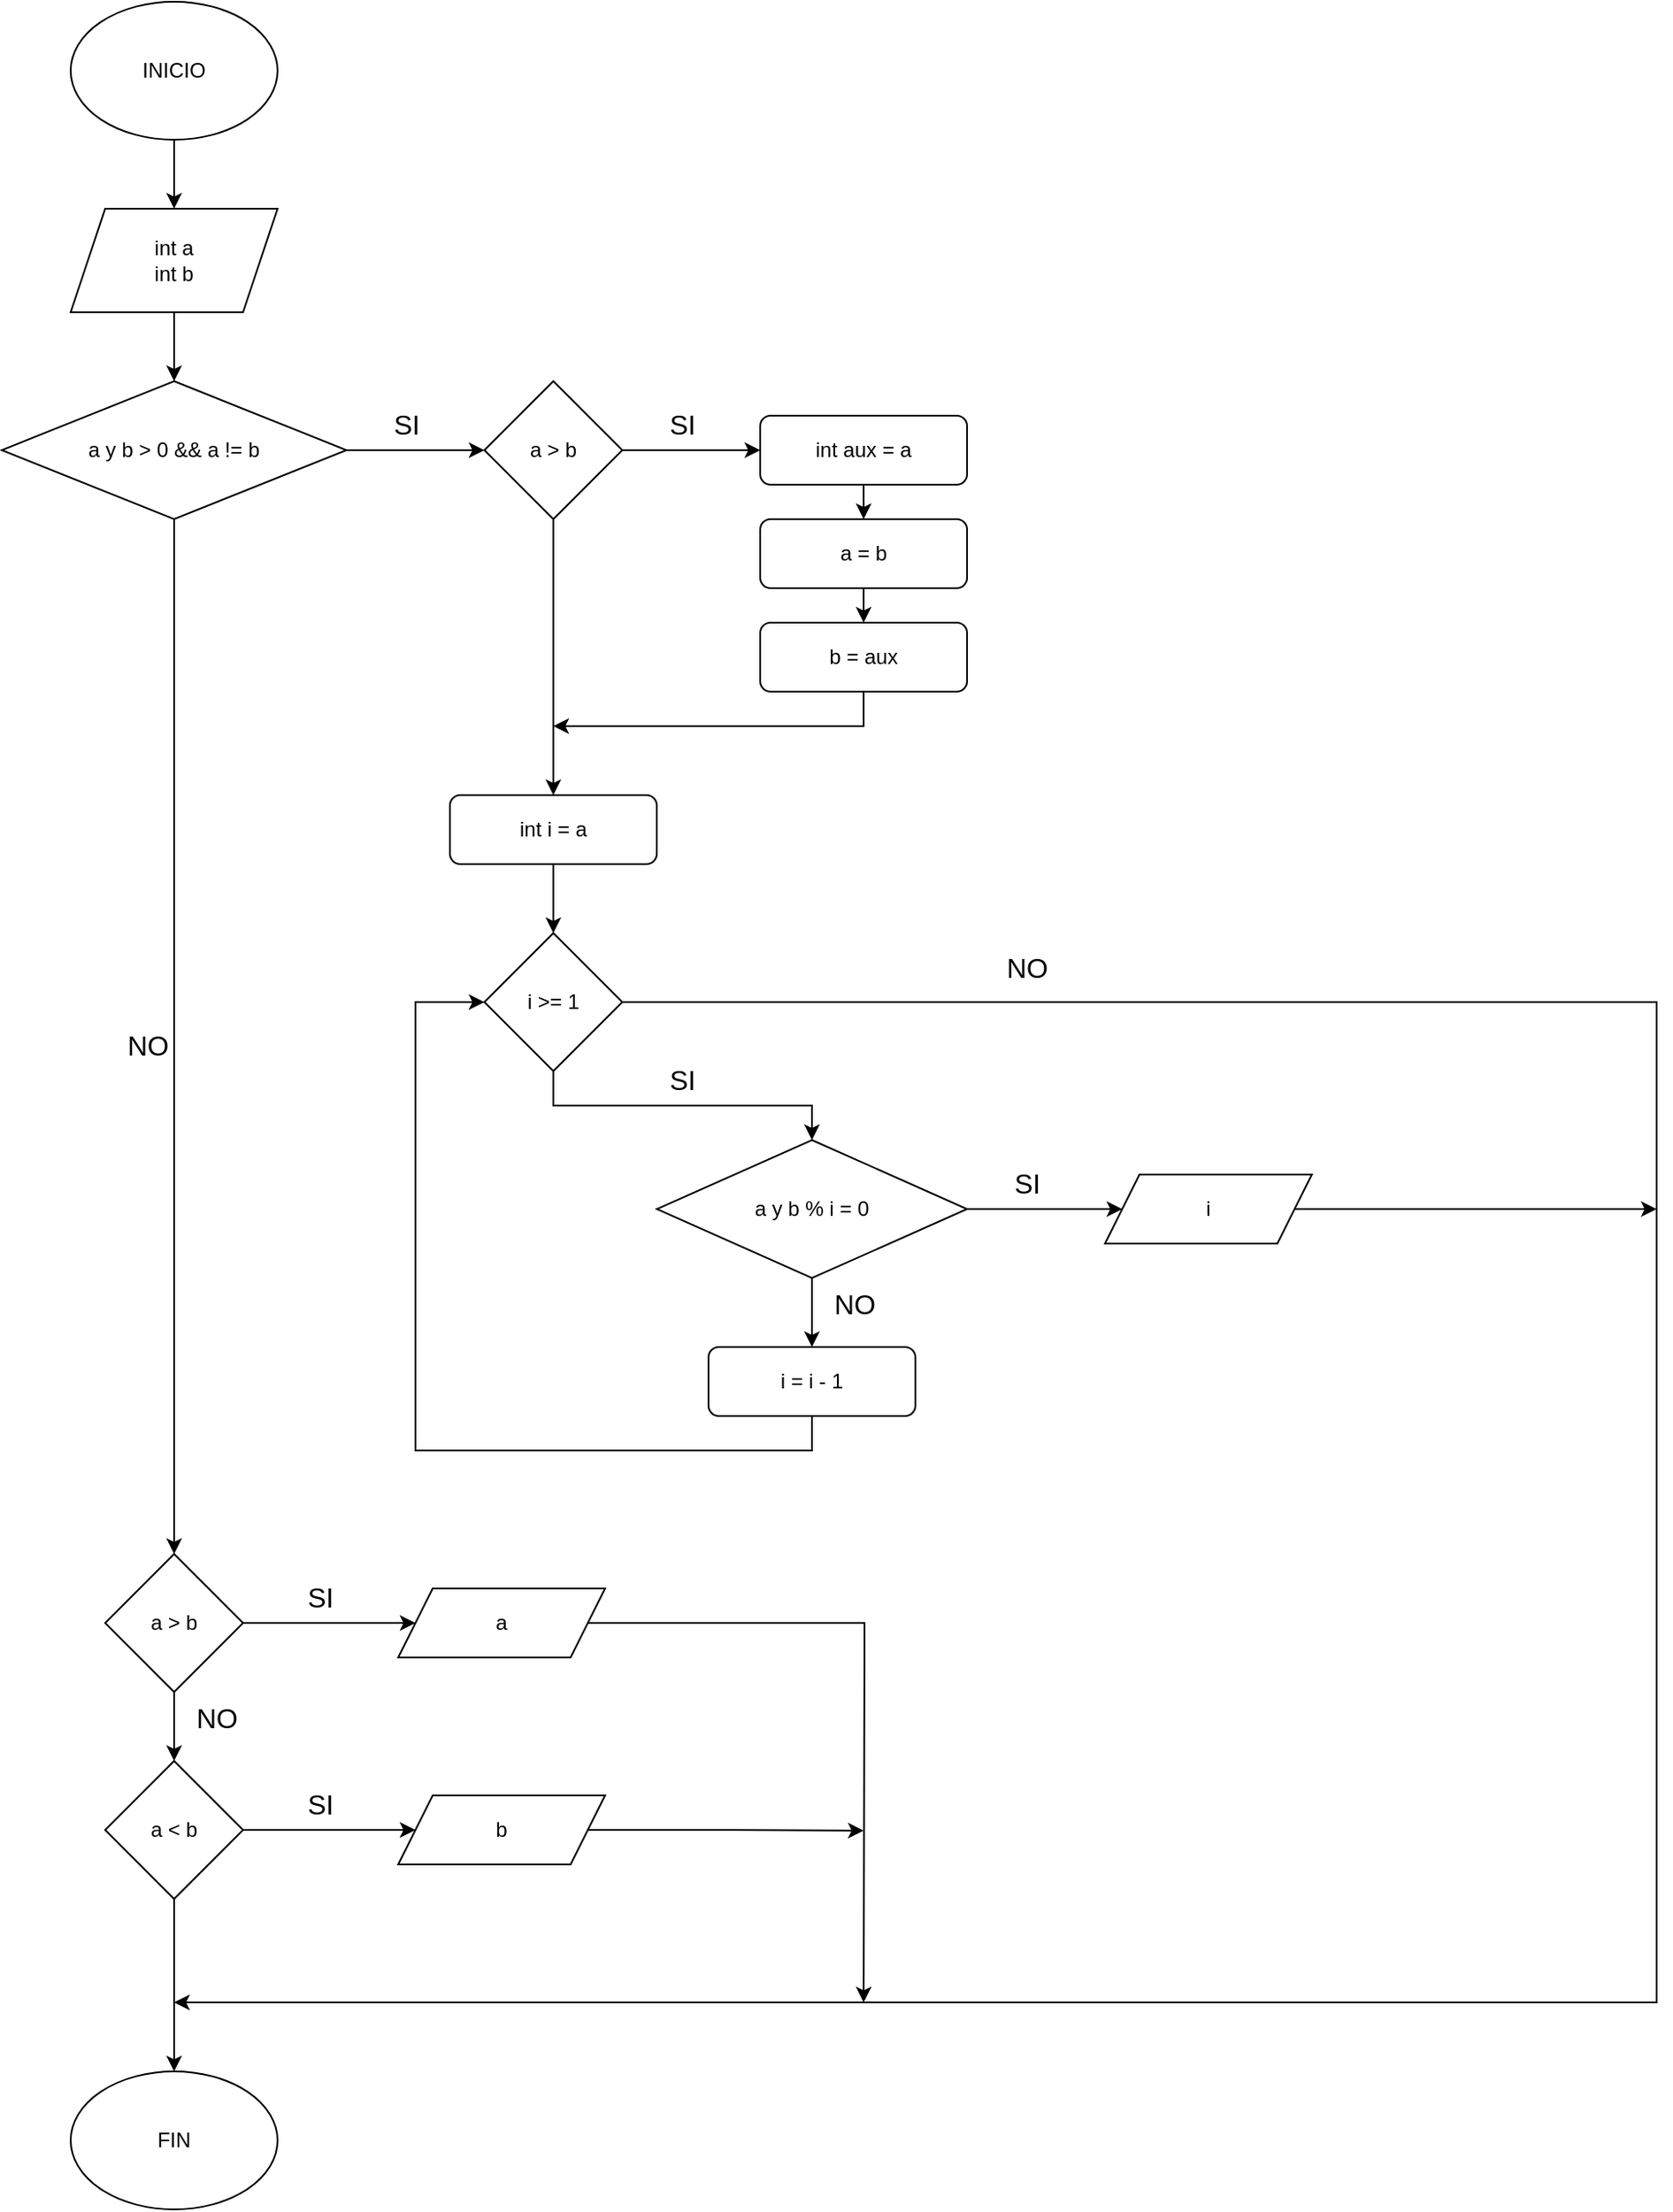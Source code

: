 <mxfile version="24.4.3" type="github">
  <diagram name="Página-1" id="MfszXyNhPp4YPT7b-e0M">
    <mxGraphModel dx="643" dy="891" grid="1" gridSize="10" guides="1" tooltips="1" connect="1" arrows="1" fold="1" page="1" pageScale="1" pageWidth="827" pageHeight="1169" math="0" shadow="0">
      <root>
        <mxCell id="0" />
        <mxCell id="1" parent="0" />
        <mxCell id="YuIAep2HrfR5nXbv7Yf9-6" value="" style="edgeStyle=orthogonalEdgeStyle;rounded=0;orthogonalLoop=1;jettySize=auto;html=1;" edge="1" parent="1" source="YuIAep2HrfR5nXbv7Yf9-2" target="YuIAep2HrfR5nXbv7Yf9-3">
          <mxGeometry relative="1" as="geometry" />
        </mxCell>
        <mxCell id="YuIAep2HrfR5nXbv7Yf9-2" value="INICIO" style="ellipse;whiteSpace=wrap;html=1;" vertex="1" parent="1">
          <mxGeometry x="200" y="40" width="120" height="80" as="geometry" />
        </mxCell>
        <mxCell id="YuIAep2HrfR5nXbv7Yf9-7" value="" style="edgeStyle=orthogonalEdgeStyle;rounded=0;orthogonalLoop=1;jettySize=auto;html=1;" edge="1" parent="1" source="YuIAep2HrfR5nXbv7Yf9-3" target="YuIAep2HrfR5nXbv7Yf9-4">
          <mxGeometry relative="1" as="geometry" />
        </mxCell>
        <mxCell id="YuIAep2HrfR5nXbv7Yf9-3" value="int a&lt;div&gt;int b&lt;/div&gt;" style="shape=parallelogram;perimeter=parallelogramPerimeter;whiteSpace=wrap;html=1;fixedSize=1;" vertex="1" parent="1">
          <mxGeometry x="200" y="160" width="120" height="60" as="geometry" />
        </mxCell>
        <mxCell id="YuIAep2HrfR5nXbv7Yf9-8" value="" style="edgeStyle=orthogonalEdgeStyle;rounded=0;orthogonalLoop=1;jettySize=auto;html=1;" edge="1" parent="1" source="YuIAep2HrfR5nXbv7Yf9-4" target="YuIAep2HrfR5nXbv7Yf9-5">
          <mxGeometry relative="1" as="geometry" />
        </mxCell>
        <mxCell id="YuIAep2HrfR5nXbv7Yf9-19" style="edgeStyle=orthogonalEdgeStyle;rounded=0;orthogonalLoop=1;jettySize=auto;html=1;exitX=0.5;exitY=1;exitDx=0;exitDy=0;entryX=0.5;entryY=0;entryDx=0;entryDy=0;" edge="1" parent="1" source="YuIAep2HrfR5nXbv7Yf9-4" target="YuIAep2HrfR5nXbv7Yf9-18">
          <mxGeometry relative="1" as="geometry" />
        </mxCell>
        <mxCell id="YuIAep2HrfR5nXbv7Yf9-4" value="a y b &amp;gt; 0 &amp;amp;&amp;amp; a != b" style="rhombus;whiteSpace=wrap;html=1;" vertex="1" parent="1">
          <mxGeometry x="160" y="260" width="200" height="80" as="geometry" />
        </mxCell>
        <mxCell id="YuIAep2HrfR5nXbv7Yf9-12" value="" style="edgeStyle=orthogonalEdgeStyle;rounded=0;orthogonalLoop=1;jettySize=auto;html=1;" edge="1" parent="1" source="YuIAep2HrfR5nXbv7Yf9-5" target="YuIAep2HrfR5nXbv7Yf9-9">
          <mxGeometry relative="1" as="geometry" />
        </mxCell>
        <mxCell id="YuIAep2HrfR5nXbv7Yf9-24" style="edgeStyle=orthogonalEdgeStyle;rounded=0;orthogonalLoop=1;jettySize=auto;html=1;exitX=0.5;exitY=1;exitDx=0;exitDy=0;" edge="1" parent="1" source="YuIAep2HrfR5nXbv7Yf9-5" target="YuIAep2HrfR5nXbv7Yf9-15">
          <mxGeometry relative="1" as="geometry" />
        </mxCell>
        <mxCell id="YuIAep2HrfR5nXbv7Yf9-5" value="a &amp;gt; b" style="rhombus;whiteSpace=wrap;html=1;" vertex="1" parent="1">
          <mxGeometry x="440" y="260" width="80" height="80" as="geometry" />
        </mxCell>
        <mxCell id="YuIAep2HrfR5nXbv7Yf9-13" style="edgeStyle=orthogonalEdgeStyle;rounded=0;orthogonalLoop=1;jettySize=auto;html=1;exitX=0.5;exitY=1;exitDx=0;exitDy=0;entryX=0.5;entryY=0;entryDx=0;entryDy=0;" edge="1" parent="1" source="YuIAep2HrfR5nXbv7Yf9-9" target="YuIAep2HrfR5nXbv7Yf9-10">
          <mxGeometry relative="1" as="geometry" />
        </mxCell>
        <mxCell id="YuIAep2HrfR5nXbv7Yf9-9" value="int aux = a" style="rounded=1;whiteSpace=wrap;html=1;" vertex="1" parent="1">
          <mxGeometry x="600" y="280" width="120" height="40" as="geometry" />
        </mxCell>
        <mxCell id="YuIAep2HrfR5nXbv7Yf9-14" style="edgeStyle=orthogonalEdgeStyle;rounded=0;orthogonalLoop=1;jettySize=auto;html=1;exitX=0.5;exitY=1;exitDx=0;exitDy=0;entryX=0.5;entryY=0;entryDx=0;entryDy=0;" edge="1" parent="1" source="YuIAep2HrfR5nXbv7Yf9-10" target="YuIAep2HrfR5nXbv7Yf9-11">
          <mxGeometry relative="1" as="geometry" />
        </mxCell>
        <mxCell id="YuIAep2HrfR5nXbv7Yf9-10" value="a = b" style="rounded=1;whiteSpace=wrap;html=1;" vertex="1" parent="1">
          <mxGeometry x="600" y="340" width="120" height="40" as="geometry" />
        </mxCell>
        <mxCell id="YuIAep2HrfR5nXbv7Yf9-25" style="edgeStyle=orthogonalEdgeStyle;rounded=0;orthogonalLoop=1;jettySize=auto;html=1;exitX=0.5;exitY=1;exitDx=0;exitDy=0;" edge="1" parent="1" source="YuIAep2HrfR5nXbv7Yf9-11">
          <mxGeometry relative="1" as="geometry">
            <mxPoint x="480" y="460" as="targetPoint" />
            <Array as="points">
              <mxPoint x="660" y="460" />
            </Array>
          </mxGeometry>
        </mxCell>
        <mxCell id="YuIAep2HrfR5nXbv7Yf9-11" value="b = aux" style="rounded=1;whiteSpace=wrap;html=1;" vertex="1" parent="1">
          <mxGeometry x="600" y="400" width="120" height="40" as="geometry" />
        </mxCell>
        <mxCell id="YuIAep2HrfR5nXbv7Yf9-23" value="" style="edgeStyle=orthogonalEdgeStyle;rounded=0;orthogonalLoop=1;jettySize=auto;html=1;" edge="1" parent="1" source="YuIAep2HrfR5nXbv7Yf9-15" target="YuIAep2HrfR5nXbv7Yf9-17">
          <mxGeometry relative="1" as="geometry" />
        </mxCell>
        <mxCell id="YuIAep2HrfR5nXbv7Yf9-15" value="int i = a" style="rounded=1;whiteSpace=wrap;html=1;" vertex="1" parent="1">
          <mxGeometry x="420" y="500" width="120" height="40" as="geometry" />
        </mxCell>
        <mxCell id="YuIAep2HrfR5nXbv7Yf9-27" style="edgeStyle=orthogonalEdgeStyle;rounded=0;orthogonalLoop=1;jettySize=auto;html=1;exitX=0.5;exitY=1;exitDx=0;exitDy=0;entryX=0.5;entryY=0;entryDx=0;entryDy=0;" edge="1" parent="1" source="YuIAep2HrfR5nXbv7Yf9-17" target="YuIAep2HrfR5nXbv7Yf9-26">
          <mxGeometry relative="1" as="geometry" />
        </mxCell>
        <mxCell id="YuIAep2HrfR5nXbv7Yf9-44" style="edgeStyle=orthogonalEdgeStyle;rounded=0;orthogonalLoop=1;jettySize=auto;html=1;exitX=1;exitY=0.5;exitDx=0;exitDy=0;" edge="1" parent="1" source="YuIAep2HrfR5nXbv7Yf9-17">
          <mxGeometry relative="1" as="geometry">
            <mxPoint x="260.0" y="1200" as="targetPoint" />
            <Array as="points">
              <mxPoint x="1120" y="620" />
              <mxPoint x="1120" y="1200" />
            </Array>
          </mxGeometry>
        </mxCell>
        <mxCell id="YuIAep2HrfR5nXbv7Yf9-17" value="i &amp;gt;= 1" style="rhombus;whiteSpace=wrap;html=1;" vertex="1" parent="1">
          <mxGeometry x="440" y="580" width="80" height="80" as="geometry" />
        </mxCell>
        <mxCell id="YuIAep2HrfR5nXbv7Yf9-37" style="edgeStyle=orthogonalEdgeStyle;rounded=0;orthogonalLoop=1;jettySize=auto;html=1;exitX=1;exitY=0.5;exitDx=0;exitDy=0;" edge="1" parent="1" source="YuIAep2HrfR5nXbv7Yf9-18" target="YuIAep2HrfR5nXbv7Yf9-36">
          <mxGeometry relative="1" as="geometry" />
        </mxCell>
        <mxCell id="YuIAep2HrfR5nXbv7Yf9-40" value="" style="edgeStyle=orthogonalEdgeStyle;rounded=0;orthogonalLoop=1;jettySize=auto;html=1;" edge="1" parent="1" source="YuIAep2HrfR5nXbv7Yf9-18" target="YuIAep2HrfR5nXbv7Yf9-38">
          <mxGeometry relative="1" as="geometry" />
        </mxCell>
        <mxCell id="YuIAep2HrfR5nXbv7Yf9-18" value="a &amp;gt; b" style="rhombus;whiteSpace=wrap;html=1;" vertex="1" parent="1">
          <mxGeometry x="220" y="940" width="80" height="80" as="geometry" />
        </mxCell>
        <mxCell id="YuIAep2HrfR5nXbv7Yf9-20" value="SI" style="text;html=1;align=center;verticalAlign=middle;whiteSpace=wrap;rounded=0;fontSize=16;" vertex="1" parent="1">
          <mxGeometry x="380" y="270" width="30" height="30" as="geometry" />
        </mxCell>
        <mxCell id="YuIAep2HrfR5nXbv7Yf9-21" value="SI" style="text;html=1;align=center;verticalAlign=middle;whiteSpace=wrap;rounded=0;fontSize=16;" vertex="1" parent="1">
          <mxGeometry x="540" y="270" width="30" height="30" as="geometry" />
        </mxCell>
        <mxCell id="YuIAep2HrfR5nXbv7Yf9-22" value="NO" style="text;html=1;align=center;verticalAlign=middle;whiteSpace=wrap;rounded=0;fontSize=16;" vertex="1" parent="1">
          <mxGeometry x="230" y="630" width="30" height="30" as="geometry" />
        </mxCell>
        <mxCell id="YuIAep2HrfR5nXbv7Yf9-30" value="" style="edgeStyle=orthogonalEdgeStyle;rounded=0;orthogonalLoop=1;jettySize=auto;html=1;" edge="1" parent="1" source="YuIAep2HrfR5nXbv7Yf9-26" target="YuIAep2HrfR5nXbv7Yf9-29">
          <mxGeometry relative="1" as="geometry" />
        </mxCell>
        <mxCell id="YuIAep2HrfR5nXbv7Yf9-32" style="edgeStyle=orthogonalEdgeStyle;rounded=0;orthogonalLoop=1;jettySize=auto;html=1;exitX=0.5;exitY=1;exitDx=0;exitDy=0;entryX=0.5;entryY=0;entryDx=0;entryDy=0;" edge="1" parent="1" source="YuIAep2HrfR5nXbv7Yf9-26" target="YuIAep2HrfR5nXbv7Yf9-31">
          <mxGeometry relative="1" as="geometry" />
        </mxCell>
        <mxCell id="YuIAep2HrfR5nXbv7Yf9-26" value="a y b % i = 0" style="rhombus;whiteSpace=wrap;html=1;" vertex="1" parent="1">
          <mxGeometry x="540" y="700" width="180" height="80" as="geometry" />
        </mxCell>
        <mxCell id="YuIAep2HrfR5nXbv7Yf9-28" value="SI" style="text;html=1;align=center;verticalAlign=middle;whiteSpace=wrap;rounded=0;fontSize=16;" vertex="1" parent="1">
          <mxGeometry x="540" y="650" width="30" height="30" as="geometry" />
        </mxCell>
        <mxCell id="YuIAep2HrfR5nXbv7Yf9-46" style="edgeStyle=orthogonalEdgeStyle;rounded=0;orthogonalLoop=1;jettySize=auto;html=1;exitX=1;exitY=0.5;exitDx=0;exitDy=0;" edge="1" parent="1" source="YuIAep2HrfR5nXbv7Yf9-29">
          <mxGeometry relative="1" as="geometry">
            <mxPoint x="1120" y="740" as="targetPoint" />
          </mxGeometry>
        </mxCell>
        <mxCell id="YuIAep2HrfR5nXbv7Yf9-29" value="i" style="shape=parallelogram;perimeter=parallelogramPerimeter;whiteSpace=wrap;html=1;fixedSize=1;" vertex="1" parent="1">
          <mxGeometry x="800" y="720" width="120" height="40" as="geometry" />
        </mxCell>
        <mxCell id="YuIAep2HrfR5nXbv7Yf9-35" style="edgeStyle=orthogonalEdgeStyle;rounded=0;orthogonalLoop=1;jettySize=auto;html=1;exitX=0.5;exitY=1;exitDx=0;exitDy=0;entryX=0;entryY=0.5;entryDx=0;entryDy=0;" edge="1" parent="1" source="YuIAep2HrfR5nXbv7Yf9-31" target="YuIAep2HrfR5nXbv7Yf9-17">
          <mxGeometry relative="1" as="geometry">
            <Array as="points">
              <mxPoint x="630" y="880" />
              <mxPoint x="400" y="880" />
              <mxPoint x="400" y="620" />
            </Array>
          </mxGeometry>
        </mxCell>
        <mxCell id="YuIAep2HrfR5nXbv7Yf9-31" value="i = i - 1" style="rounded=1;whiteSpace=wrap;html=1;" vertex="1" parent="1">
          <mxGeometry x="570" y="820" width="120" height="40" as="geometry" />
        </mxCell>
        <mxCell id="YuIAep2HrfR5nXbv7Yf9-33" value="SI" style="text;html=1;align=center;verticalAlign=middle;whiteSpace=wrap;rounded=0;fontSize=16;" vertex="1" parent="1">
          <mxGeometry x="740" y="710" width="30" height="30" as="geometry" />
        </mxCell>
        <mxCell id="YuIAep2HrfR5nXbv7Yf9-34" value="NO" style="text;html=1;align=center;verticalAlign=middle;whiteSpace=wrap;rounded=0;fontSize=16;" vertex="1" parent="1">
          <mxGeometry x="640" y="780" width="30" height="30" as="geometry" />
        </mxCell>
        <mxCell id="YuIAep2HrfR5nXbv7Yf9-48" style="edgeStyle=orthogonalEdgeStyle;rounded=0;orthogonalLoop=1;jettySize=auto;html=1;exitX=1;exitY=0.5;exitDx=0;exitDy=0;" edge="1" parent="1" source="YuIAep2HrfR5nXbv7Yf9-36">
          <mxGeometry relative="1" as="geometry">
            <mxPoint x="660" y="1200" as="targetPoint" />
          </mxGeometry>
        </mxCell>
        <mxCell id="YuIAep2HrfR5nXbv7Yf9-36" value="a" style="shape=parallelogram;perimeter=parallelogramPerimeter;whiteSpace=wrap;html=1;fixedSize=1;" vertex="1" parent="1">
          <mxGeometry x="390" y="960" width="120" height="40" as="geometry" />
        </mxCell>
        <mxCell id="YuIAep2HrfR5nXbv7Yf9-41" value="" style="edgeStyle=orthogonalEdgeStyle;rounded=0;orthogonalLoop=1;jettySize=auto;html=1;" edge="1" parent="1" source="YuIAep2HrfR5nXbv7Yf9-38" target="YuIAep2HrfR5nXbv7Yf9-39">
          <mxGeometry relative="1" as="geometry" />
        </mxCell>
        <mxCell id="YuIAep2HrfR5nXbv7Yf9-43" value="" style="edgeStyle=orthogonalEdgeStyle;rounded=0;orthogonalLoop=1;jettySize=auto;html=1;" edge="1" parent="1" source="YuIAep2HrfR5nXbv7Yf9-38" target="YuIAep2HrfR5nXbv7Yf9-42">
          <mxGeometry relative="1" as="geometry" />
        </mxCell>
        <mxCell id="YuIAep2HrfR5nXbv7Yf9-38" value="a &amp;lt; b" style="rhombus;whiteSpace=wrap;html=1;" vertex="1" parent="1">
          <mxGeometry x="220" y="1060" width="80" height="80" as="geometry" />
        </mxCell>
        <mxCell id="YuIAep2HrfR5nXbv7Yf9-49" style="edgeStyle=orthogonalEdgeStyle;rounded=0;orthogonalLoop=1;jettySize=auto;html=1;exitX=1;exitY=0.5;exitDx=0;exitDy=0;" edge="1" parent="1" source="YuIAep2HrfR5nXbv7Yf9-39">
          <mxGeometry relative="1" as="geometry">
            <mxPoint x="660" y="1100.429" as="targetPoint" />
          </mxGeometry>
        </mxCell>
        <mxCell id="YuIAep2HrfR5nXbv7Yf9-39" value="b" style="shape=parallelogram;perimeter=parallelogramPerimeter;whiteSpace=wrap;html=1;fixedSize=1;" vertex="1" parent="1">
          <mxGeometry x="390" y="1080" width="120" height="40" as="geometry" />
        </mxCell>
        <mxCell id="YuIAep2HrfR5nXbv7Yf9-42" value="FIN" style="ellipse;whiteSpace=wrap;html=1;" vertex="1" parent="1">
          <mxGeometry x="200" y="1240" width="120" height="80" as="geometry" />
        </mxCell>
        <mxCell id="YuIAep2HrfR5nXbv7Yf9-50" value="NO" style="text;html=1;align=center;verticalAlign=middle;whiteSpace=wrap;rounded=0;fontSize=16;" vertex="1" parent="1">
          <mxGeometry x="270" y="1020" width="30" height="30" as="geometry" />
        </mxCell>
        <mxCell id="YuIAep2HrfR5nXbv7Yf9-51" value="SI" style="text;html=1;align=center;verticalAlign=middle;whiteSpace=wrap;rounded=0;fontSize=16;" vertex="1" parent="1">
          <mxGeometry x="330" y="950" width="30" height="30" as="geometry" />
        </mxCell>
        <mxCell id="YuIAep2HrfR5nXbv7Yf9-52" value="SI" style="text;html=1;align=center;verticalAlign=middle;whiteSpace=wrap;rounded=0;fontSize=16;" vertex="1" parent="1">
          <mxGeometry x="330" y="1070" width="30" height="30" as="geometry" />
        </mxCell>
        <mxCell id="YuIAep2HrfR5nXbv7Yf9-53" value="NO" style="text;html=1;align=center;verticalAlign=middle;whiteSpace=wrap;rounded=0;fontSize=16;" vertex="1" parent="1">
          <mxGeometry x="740" y="585" width="30" height="30" as="geometry" />
        </mxCell>
      </root>
    </mxGraphModel>
  </diagram>
</mxfile>
